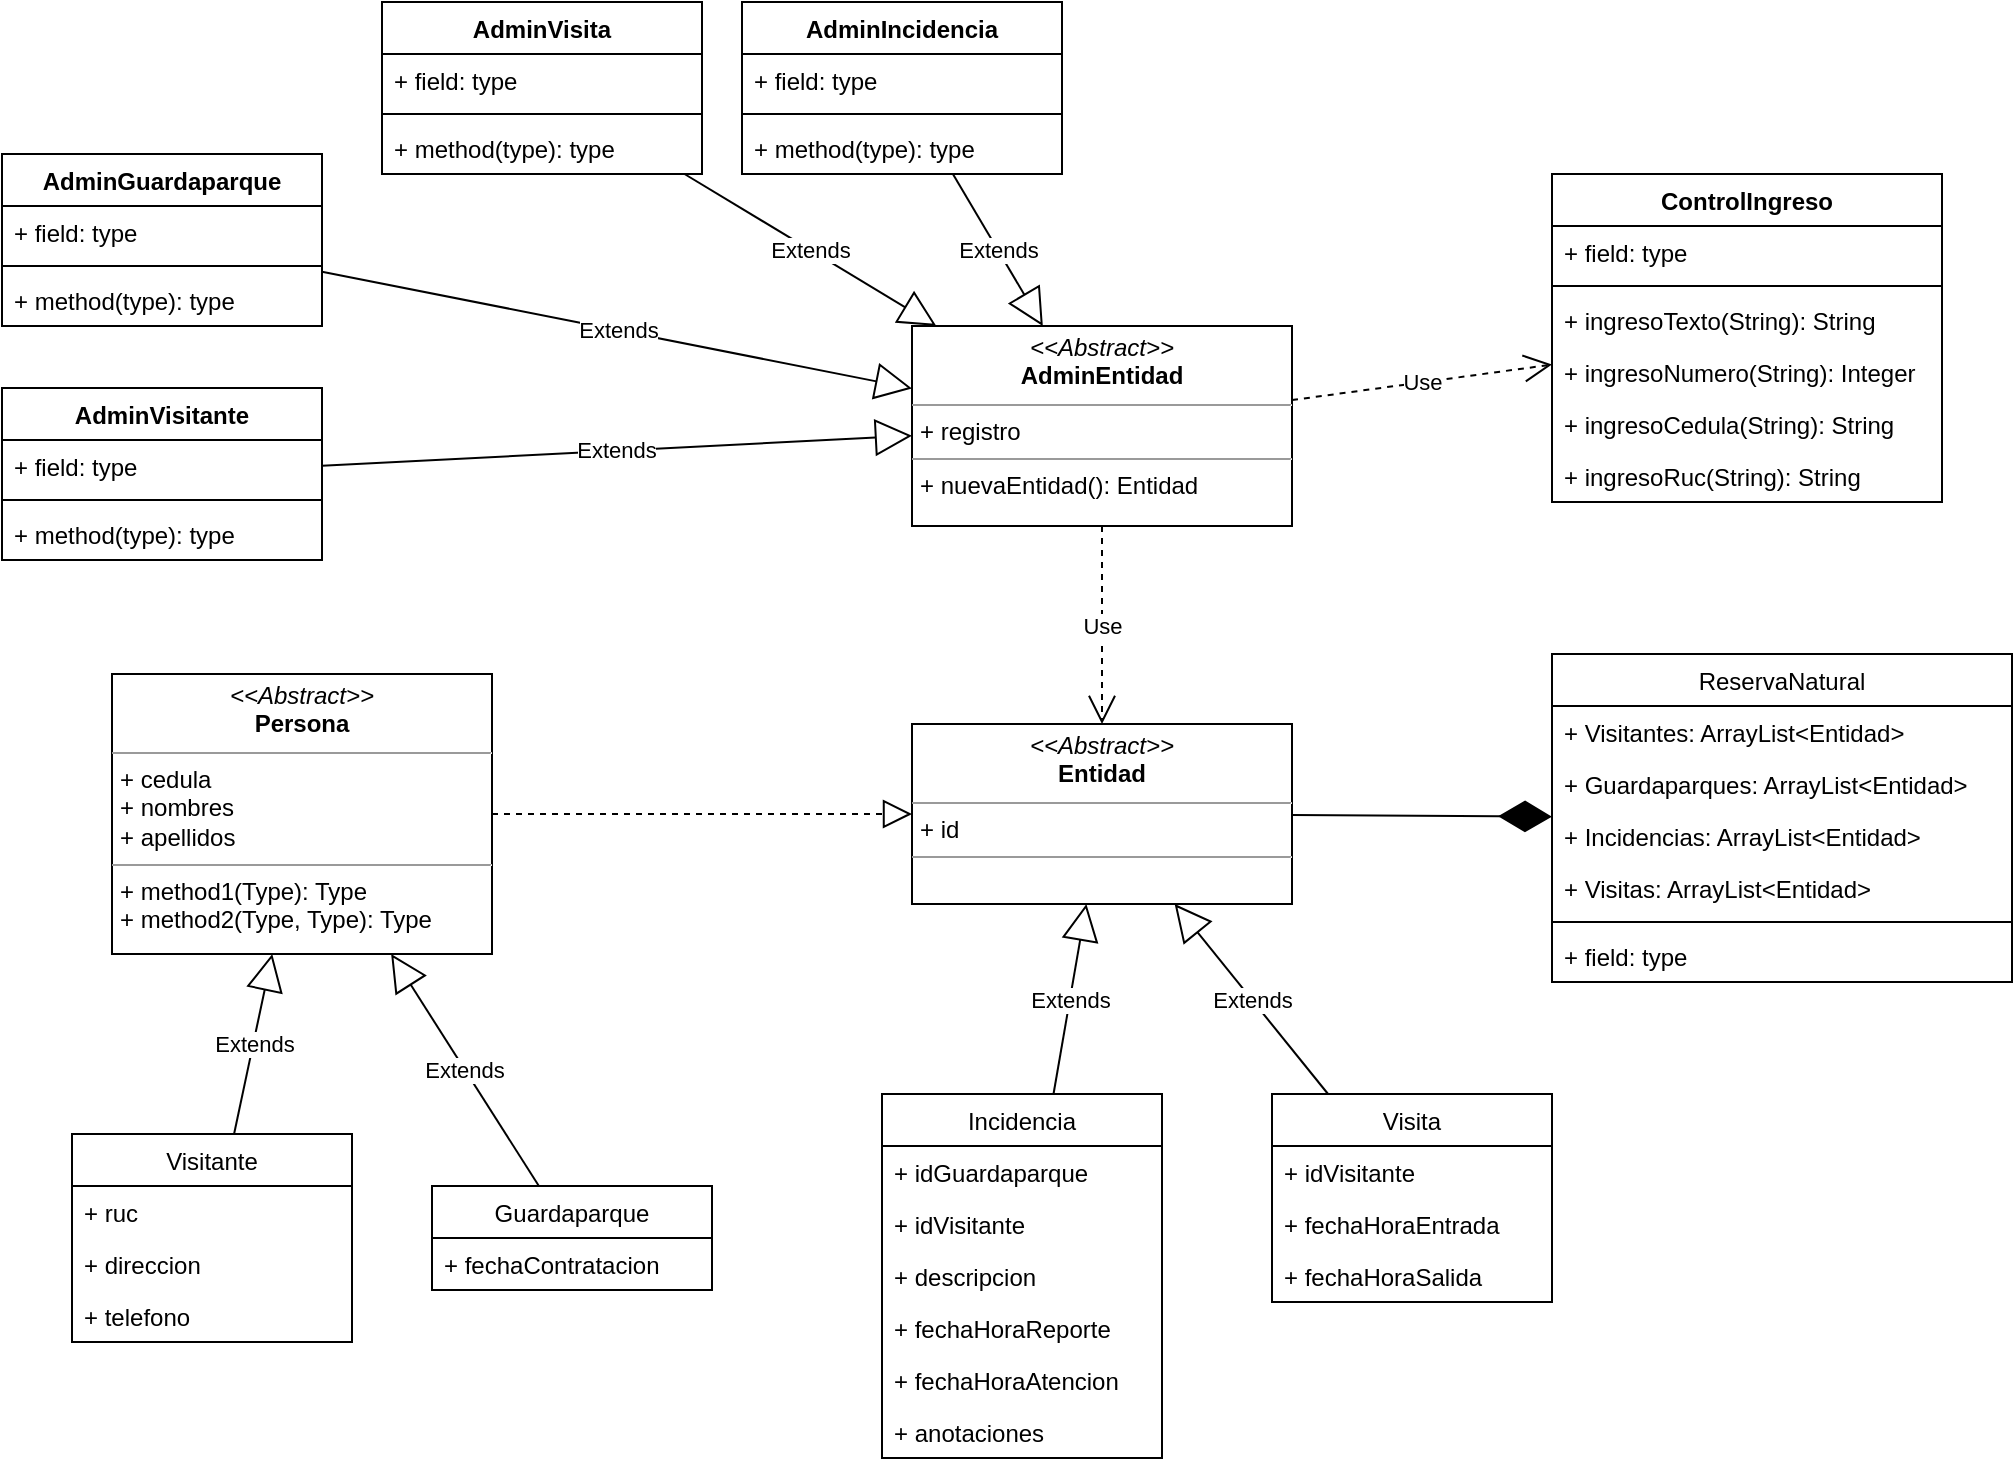 <mxfile>
    <diagram id="lRA1gcWTT__LE-F7pUiR" name="Page-1">
        <mxGraphModel dx="972" dy="1780" grid="1" gridSize="10" guides="1" tooltips="1" connect="1" arrows="1" fold="1" page="0" pageScale="1" pageWidth="850" pageHeight="1100" math="0" shadow="0">
            <root>
                <mxCell id="0"/>
                <mxCell id="1" parent="0"/>
                <mxCell id="33" value="&lt;p style=&quot;margin:0px;margin-top:4px;text-align:center;&quot;&gt;&lt;i&gt;&amp;lt;&amp;lt;Abstract&amp;gt;&amp;gt;&lt;/i&gt;&lt;br&gt;&lt;b&gt;Persona&lt;/b&gt;&lt;/p&gt;&lt;hr size=&quot;1&quot;&gt;&lt;p style=&quot;margin:0px;margin-left:4px;&quot;&gt;+ cedula&lt;br&gt;+ nombres&lt;/p&gt;&lt;p style=&quot;margin:0px;margin-left:4px;&quot;&gt;+ apellidos&lt;/p&gt;&lt;hr size=&quot;1&quot;&gt;&lt;p style=&quot;margin:0px;margin-left:4px;&quot;&gt;+ method1(Type): Type&lt;br&gt;+ method2(Type, Type): Type&lt;/p&gt;" style="verticalAlign=top;align=left;overflow=fill;fontSize=12;fontFamily=Helvetica;html=1;" parent="1" vertex="1">
                    <mxGeometry x="75" y="-700" width="190" height="140" as="geometry"/>
                </mxCell>
                <mxCell id="34" value="&lt;p style=&quot;margin:0px;margin-top:4px;text-align:center;&quot;&gt;&lt;i&gt;&amp;lt;&amp;lt;Abstract&amp;gt;&amp;gt;&lt;/i&gt;&lt;br&gt;&lt;b&gt;Entidad&lt;/b&gt;&lt;/p&gt;&lt;hr size=&quot;1&quot;&gt;&lt;p style=&quot;margin:0px;margin-left:4px;&quot;&gt;+ id&lt;br&gt;&lt;/p&gt;&lt;hr size=&quot;1&quot;&gt;&lt;p style=&quot;margin:0px;margin-left:4px;&quot;&gt;&lt;br&gt;&lt;/p&gt;" style="verticalAlign=top;align=left;overflow=fill;fontSize=12;fontFamily=Helvetica;html=1;" parent="1" vertex="1">
                    <mxGeometry x="475" y="-675" width="190" height="90" as="geometry"/>
                </mxCell>
                <mxCell id="35" value="" style="endArrow=block;dashed=1;endFill=0;endSize=12;html=1;" parent="1" source="33" target="34" edge="1">
                    <mxGeometry width="160" relative="1" as="geometry">
                        <mxPoint x="465" y="-620" as="sourcePoint"/>
                        <mxPoint x="625" y="-620" as="targetPoint"/>
                    </mxGeometry>
                </mxCell>
                <mxCell id="Povrl1VOIDEfXmrCIFWq-40" value="Visitante" style="swimlane;fontStyle=0;childLayout=stackLayout;horizontal=1;startSize=26;fillColor=none;horizontalStack=0;resizeParent=1;resizeParentMax=0;resizeLast=0;collapsible=1;marginBottom=0;" parent="1" vertex="1">
                    <mxGeometry x="55" y="-470" width="140" height="104" as="geometry"/>
                </mxCell>
                <mxCell id="Povrl1VOIDEfXmrCIFWq-41" value="+ ruc" style="text;strokeColor=none;fillColor=none;align=left;verticalAlign=top;spacingLeft=4;spacingRight=4;overflow=hidden;rotatable=0;points=[[0,0.5],[1,0.5]];portConstraint=eastwest;" parent="Povrl1VOIDEfXmrCIFWq-40" vertex="1">
                    <mxGeometry y="26" width="140" height="26" as="geometry"/>
                </mxCell>
                <mxCell id="RxLgAjnVKPIXVCtDAOwj-35" value="+ direccion" style="text;strokeColor=none;fillColor=none;align=left;verticalAlign=top;spacingLeft=4;spacingRight=4;overflow=hidden;rotatable=0;points=[[0,0.5],[1,0.5]];portConstraint=eastwest;" parent="Povrl1VOIDEfXmrCIFWq-40" vertex="1">
                    <mxGeometry y="52" width="140" height="26" as="geometry"/>
                </mxCell>
                <mxCell id="26j72xU3BXbrUzpNe2Fz-35" value="+ telefono" style="text;strokeColor=none;fillColor=none;align=left;verticalAlign=top;spacingLeft=4;spacingRight=4;overflow=hidden;rotatable=0;points=[[0,0.5],[1,0.5]];portConstraint=eastwest;" parent="Povrl1VOIDEfXmrCIFWq-40" vertex="1">
                    <mxGeometry y="78" width="140" height="26" as="geometry"/>
                </mxCell>
                <mxCell id="26j72xU3BXbrUzpNe2Fz-37" value="Guardaparque" style="swimlane;fontStyle=0;childLayout=stackLayout;horizontal=1;startSize=26;fillColor=none;horizontalStack=0;resizeParent=1;resizeParentMax=0;resizeLast=0;collapsible=1;marginBottom=0;" parent="1" vertex="1">
                    <mxGeometry x="235" y="-444" width="140" height="52" as="geometry"/>
                </mxCell>
                <mxCell id="26j72xU3BXbrUzpNe2Fz-38" value="+ fechaContratacion" style="text;strokeColor=none;fillColor=none;align=left;verticalAlign=top;spacingLeft=4;spacingRight=4;overflow=hidden;rotatable=0;points=[[0,0.5],[1,0.5]];portConstraint=eastwest;" parent="26j72xU3BXbrUzpNe2Fz-37" vertex="1">
                    <mxGeometry y="26" width="140" height="26" as="geometry"/>
                </mxCell>
                <mxCell id="2LhJdCEBW5aLeMf46JRY-35" value="Incidencia" style="swimlane;fontStyle=0;childLayout=stackLayout;horizontal=1;startSize=26;fillColor=none;horizontalStack=0;resizeParent=1;resizeParentMax=0;resizeLast=0;collapsible=1;marginBottom=0;" parent="1" vertex="1">
                    <mxGeometry x="460" y="-490" width="140" height="182" as="geometry"/>
                </mxCell>
                <mxCell id="oYH54JXKvXkEZiiGntAI-36" value="+ idGuardaparque" style="text;strokeColor=none;fillColor=none;align=left;verticalAlign=top;spacingLeft=4;spacingRight=4;overflow=hidden;rotatable=0;points=[[0,0.5],[1,0.5]];portConstraint=eastwest;" parent="2LhJdCEBW5aLeMf46JRY-35" vertex="1">
                    <mxGeometry y="26" width="140" height="26" as="geometry"/>
                </mxCell>
                <mxCell id="oi-td4W7wu72D2HClM3l-35" value="+ idVisitante" style="text;strokeColor=none;fillColor=none;align=left;verticalAlign=top;spacingLeft=4;spacingRight=4;overflow=hidden;rotatable=0;points=[[0,0.5],[1,0.5]];portConstraint=eastwest;" parent="2LhJdCEBW5aLeMf46JRY-35" vertex="1">
                    <mxGeometry y="52" width="140" height="26" as="geometry"/>
                </mxCell>
                <mxCell id="2LhJdCEBW5aLeMf46JRY-36" value="+ descripcion" style="text;strokeColor=none;fillColor=none;align=left;verticalAlign=top;spacingLeft=4;spacingRight=4;overflow=hidden;rotatable=0;points=[[0,0.5],[1,0.5]];portConstraint=eastwest;" parent="2LhJdCEBW5aLeMf46JRY-35" vertex="1">
                    <mxGeometry y="78" width="140" height="26" as="geometry"/>
                </mxCell>
                <mxCell id="Y6X1JcKi8LP8Zi8y7QUm-35" value="+ fechaHoraReporte" style="text;strokeColor=none;fillColor=none;align=left;verticalAlign=top;spacingLeft=4;spacingRight=4;overflow=hidden;rotatable=0;points=[[0,0.5],[1,0.5]];portConstraint=eastwest;" parent="2LhJdCEBW5aLeMf46JRY-35" vertex="1">
                    <mxGeometry y="104" width="140" height="26" as="geometry"/>
                </mxCell>
                <mxCell id="EiQZSmJP1eZlXehoOIDf-35" value="+ fechaHoraAtencion" style="text;strokeColor=none;fillColor=none;align=left;verticalAlign=top;spacingLeft=4;spacingRight=4;overflow=hidden;rotatable=0;points=[[0,0.5],[1,0.5]];portConstraint=eastwest;" parent="2LhJdCEBW5aLeMf46JRY-35" vertex="1">
                    <mxGeometry y="130" width="140" height="26" as="geometry"/>
                </mxCell>
                <mxCell id="GUBdD1y6pxX1Trmy2AWB-35" value="+ anotaciones" style="text;strokeColor=none;fillColor=none;align=left;verticalAlign=top;spacingLeft=4;spacingRight=4;overflow=hidden;rotatable=0;points=[[0,0.5],[1,0.5]];portConstraint=eastwest;" parent="2LhJdCEBW5aLeMf46JRY-35" vertex="1">
                    <mxGeometry y="156" width="140" height="26" as="geometry"/>
                </mxCell>
                <mxCell id="_TrwimFhd4Q5VsOvTJkP-35" value="Visita" style="swimlane;fontStyle=0;childLayout=stackLayout;horizontal=1;startSize=26;fillColor=none;horizontalStack=0;resizeParent=1;resizeParentMax=0;resizeLast=0;collapsible=1;marginBottom=0;" parent="1" vertex="1">
                    <mxGeometry x="655" y="-490" width="140" height="104" as="geometry"/>
                </mxCell>
                <mxCell id="_TrwimFhd4Q5VsOvTJkP-37" value="+ idVisitante" style="text;strokeColor=none;fillColor=none;align=left;verticalAlign=top;spacingLeft=4;spacingRight=4;overflow=hidden;rotatable=0;points=[[0,0.5],[1,0.5]];portConstraint=eastwest;" parent="_TrwimFhd4Q5VsOvTJkP-35" vertex="1">
                    <mxGeometry y="26" width="140" height="26" as="geometry"/>
                </mxCell>
                <mxCell id="_TrwimFhd4Q5VsOvTJkP-39" value="+ fechaHoraEntrada" style="text;strokeColor=none;fillColor=none;align=left;verticalAlign=top;spacingLeft=4;spacingRight=4;overflow=hidden;rotatable=0;points=[[0,0.5],[1,0.5]];portConstraint=eastwest;" parent="_TrwimFhd4Q5VsOvTJkP-35" vertex="1">
                    <mxGeometry y="52" width="140" height="26" as="geometry"/>
                </mxCell>
                <mxCell id="_TrwimFhd4Q5VsOvTJkP-40" value="+ fechaHoraSalida" style="text;strokeColor=none;fillColor=none;align=left;verticalAlign=top;spacingLeft=4;spacingRight=4;overflow=hidden;rotatable=0;points=[[0,0.5],[1,0.5]];portConstraint=eastwest;" parent="_TrwimFhd4Q5VsOvTJkP-35" vertex="1">
                    <mxGeometry y="78" width="140" height="26" as="geometry"/>
                </mxCell>
                <mxCell id="sOYT11Yd_xvjoecd3zvC-36" value="Extends" style="endArrow=block;endSize=16;endFill=0;html=1;" parent="1" source="Povrl1VOIDEfXmrCIFWq-40" target="33" edge="1">
                    <mxGeometry width="160" relative="1" as="geometry">
                        <mxPoint x="115" y="-260" as="sourcePoint"/>
                        <mxPoint x="275" y="-260" as="targetPoint"/>
                    </mxGeometry>
                </mxCell>
                <mxCell id="sOYT11Yd_xvjoecd3zvC-37" value="Extends" style="endArrow=block;endSize=16;endFill=0;html=1;" parent="1" source="26j72xU3BXbrUzpNe2Fz-37" target="33" edge="1">
                    <mxGeometry width="160" relative="1" as="geometry">
                        <mxPoint x="145" y="-260" as="sourcePoint"/>
                        <mxPoint x="305" y="-260" as="targetPoint"/>
                    </mxGeometry>
                </mxCell>
                <mxCell id="sOYT11Yd_xvjoecd3zvC-38" value="Extends" style="endArrow=block;endSize=16;endFill=0;html=1;" parent="1" source="2LhJdCEBW5aLeMf46JRY-35" target="34" edge="1">
                    <mxGeometry width="160" relative="1" as="geometry">
                        <mxPoint x="645" y="-280" as="sourcePoint"/>
                        <mxPoint x="805" y="-280" as="targetPoint"/>
                    </mxGeometry>
                </mxCell>
                <mxCell id="sOYT11Yd_xvjoecd3zvC-39" value="Extends" style="endArrow=block;endSize=16;endFill=0;html=1;" parent="1" source="_TrwimFhd4Q5VsOvTJkP-35" target="34" edge="1">
                    <mxGeometry width="160" relative="1" as="geometry">
                        <mxPoint x="645" y="-330" as="sourcePoint"/>
                        <mxPoint x="805" y="-330" as="targetPoint"/>
                    </mxGeometry>
                </mxCell>
                <mxCell id="b1UPJ1fo1gcrGZbRFHAi-35" value="Use" style="endArrow=open;endSize=12;dashed=1;html=1;" parent="1" source="oFBUYDP54RALNk9ASA9E-35" target="34" edge="1">
                    <mxGeometry width="160" relative="1" as="geometry">
                        <mxPoint x="428.408" y="-744.0" as="sourcePoint"/>
                        <mxPoint x="705" y="-800" as="targetPoint"/>
                    </mxGeometry>
                </mxCell>
                <mxCell id="b1UPJ1fo1gcrGZbRFHAi-40" value="" style="endArrow=diamondThin;endFill=1;endSize=24;html=1;" parent="1" source="34" target="b1UPJ1fo1gcrGZbRFHAi-41" edge="1">
                    <mxGeometry width="160" relative="1" as="geometry">
                        <mxPoint x="685" y="-690" as="sourcePoint"/>
                        <mxPoint x="845" y="-690" as="targetPoint"/>
                    </mxGeometry>
                </mxCell>
                <mxCell id="b1UPJ1fo1gcrGZbRFHAi-41" value="ReservaNatural" style="swimlane;fontStyle=0;childLayout=stackLayout;horizontal=1;startSize=26;fillColor=none;horizontalStack=0;resizeParent=1;resizeParentMax=0;resizeLast=0;collapsible=1;marginBottom=0;" parent="1" vertex="1">
                    <mxGeometry x="795" y="-710" width="230" height="164" as="geometry"/>
                </mxCell>
                <mxCell id="b1UPJ1fo1gcrGZbRFHAi-42" value="+ Visitantes: ArrayList&lt;Entidad&gt;" style="text;strokeColor=none;fillColor=none;align=left;verticalAlign=top;spacingLeft=4;spacingRight=4;overflow=hidden;rotatable=0;points=[[0,0.5],[1,0.5]];portConstraint=eastwest;" parent="b1UPJ1fo1gcrGZbRFHAi-41" vertex="1">
                    <mxGeometry y="26" width="230" height="26" as="geometry"/>
                </mxCell>
                <mxCell id="b1UPJ1fo1gcrGZbRFHAi-43" value="+ Guardaparques: ArrayList&lt;Entidad&gt;" style="text;strokeColor=none;fillColor=none;align=left;verticalAlign=top;spacingLeft=4;spacingRight=4;overflow=hidden;rotatable=0;points=[[0,0.5],[1,0.5]];portConstraint=eastwest;" parent="b1UPJ1fo1gcrGZbRFHAi-41" vertex="1">
                    <mxGeometry y="52" width="230" height="26" as="geometry"/>
                </mxCell>
                <mxCell id="b1UPJ1fo1gcrGZbRFHAi-55" value="+ Incidencias: ArrayList&lt;Entidad&gt;" style="text;strokeColor=none;fillColor=none;align=left;verticalAlign=top;spacingLeft=4;spacingRight=4;overflow=hidden;rotatable=0;points=[[0,0.5],[1,0.5]];portConstraint=eastwest;" parent="b1UPJ1fo1gcrGZbRFHAi-41" vertex="1">
                    <mxGeometry y="78" width="230" height="26" as="geometry"/>
                </mxCell>
                <mxCell id="b1UPJ1fo1gcrGZbRFHAi-56" value="+ Visitas: ArrayList&lt;Entidad&gt;" style="text;strokeColor=none;fillColor=none;align=left;verticalAlign=top;spacingLeft=4;spacingRight=4;overflow=hidden;rotatable=0;points=[[0,0.5],[1,0.5]];portConstraint=eastwest;" parent="b1UPJ1fo1gcrGZbRFHAi-41" vertex="1">
                    <mxGeometry y="104" width="230" height="26" as="geometry"/>
                </mxCell>
                <mxCell id="b1UPJ1fo1gcrGZbRFHAi-53" value="" style="line;strokeWidth=1;fillColor=none;align=left;verticalAlign=middle;spacingTop=-1;spacingLeft=3;spacingRight=3;rotatable=0;labelPosition=right;points=[];portConstraint=eastwest;strokeColor=inherit;" parent="b1UPJ1fo1gcrGZbRFHAi-41" vertex="1">
                    <mxGeometry y="130" width="230" height="8" as="geometry"/>
                </mxCell>
                <mxCell id="b1UPJ1fo1gcrGZbRFHAi-44" value="+ field: type" style="text;strokeColor=none;fillColor=none;align=left;verticalAlign=top;spacingLeft=4;spacingRight=4;overflow=hidden;rotatable=0;points=[[0,0.5],[1,0.5]];portConstraint=eastwest;" parent="b1UPJ1fo1gcrGZbRFHAi-41" vertex="1">
                    <mxGeometry y="138" width="230" height="26" as="geometry"/>
                </mxCell>
                <mxCell id="oFBUYDP54RALNk9ASA9E-35" value="&lt;p style=&quot;margin:0px;margin-top:4px;text-align:center;&quot;&gt;&lt;i&gt;&amp;lt;&amp;lt;Abstract&amp;gt;&amp;gt;&lt;/i&gt;&lt;br&gt;&lt;b&gt;AdminEntidad&lt;/b&gt;&lt;/p&gt;&lt;hr size=&quot;1&quot;&gt;&lt;p style=&quot;margin:0px;margin-left:4px;&quot;&gt;+ registro&lt;br&gt;&lt;/p&gt;&lt;hr size=&quot;1&quot;&gt;&lt;p style=&quot;margin:0px;margin-left:4px;&quot;&gt;+ nuevaEntidad(): Entidad&lt;/p&gt;" style="verticalAlign=top;align=left;overflow=fill;fontSize=12;fontFamily=Helvetica;html=1;" parent="1" vertex="1">
                    <mxGeometry x="475" y="-874" width="190" height="100" as="geometry"/>
                </mxCell>
                <mxCell id="oFBUYDP54RALNk9ASA9E-45" value="AdminVisitante" style="swimlane;fontStyle=1;align=center;verticalAlign=top;childLayout=stackLayout;horizontal=1;startSize=26;horizontalStack=0;resizeParent=1;resizeParentMax=0;resizeLast=0;collapsible=1;marginBottom=0;" parent="1" vertex="1">
                    <mxGeometry x="20" y="-843" width="160" height="86" as="geometry"/>
                </mxCell>
                <mxCell id="oFBUYDP54RALNk9ASA9E-46" value="+ field: type" style="text;strokeColor=none;fillColor=none;align=left;verticalAlign=top;spacingLeft=4;spacingRight=4;overflow=hidden;rotatable=0;points=[[0,0.5],[1,0.5]];portConstraint=eastwest;" parent="oFBUYDP54RALNk9ASA9E-45" vertex="1">
                    <mxGeometry y="26" width="160" height="26" as="geometry"/>
                </mxCell>
                <mxCell id="oFBUYDP54RALNk9ASA9E-47" value="" style="line;strokeWidth=1;fillColor=none;align=left;verticalAlign=middle;spacingTop=-1;spacingLeft=3;spacingRight=3;rotatable=0;labelPosition=right;points=[];portConstraint=eastwest;strokeColor=inherit;" parent="oFBUYDP54RALNk9ASA9E-45" vertex="1">
                    <mxGeometry y="52" width="160" height="8" as="geometry"/>
                </mxCell>
                <mxCell id="oFBUYDP54RALNk9ASA9E-48" value="+ method(type): type" style="text;strokeColor=none;fillColor=none;align=left;verticalAlign=top;spacingLeft=4;spacingRight=4;overflow=hidden;rotatable=0;points=[[0,0.5],[1,0.5]];portConstraint=eastwest;" parent="oFBUYDP54RALNk9ASA9E-45" vertex="1">
                    <mxGeometry y="60" width="160" height="26" as="geometry"/>
                </mxCell>
                <mxCell id="oFBUYDP54RALNk9ASA9E-49" value="Extends" style="endArrow=block;endSize=16;endFill=0;html=1;" parent="1" source="oFBUYDP54RALNk9ASA9E-45" target="oFBUYDP54RALNk9ASA9E-35" edge="1">
                    <mxGeometry width="160" relative="1" as="geometry">
                        <mxPoint x="60" y="-820" as="sourcePoint"/>
                        <mxPoint x="220" y="-820" as="targetPoint"/>
                    </mxGeometry>
                </mxCell>
                <mxCell id="37" value="AdminGuardaparque" style="swimlane;fontStyle=1;align=center;verticalAlign=top;childLayout=stackLayout;horizontal=1;startSize=26;horizontalStack=0;resizeParent=1;resizeParentMax=0;resizeLast=0;collapsible=1;marginBottom=0;" parent="1" vertex="1">
                    <mxGeometry x="20" y="-960" width="160" height="86" as="geometry"/>
                </mxCell>
                <mxCell id="38" value="+ field: type" style="text;strokeColor=none;fillColor=none;align=left;verticalAlign=top;spacingLeft=4;spacingRight=4;overflow=hidden;rotatable=0;points=[[0,0.5],[1,0.5]];portConstraint=eastwest;" parent="37" vertex="1">
                    <mxGeometry y="26" width="160" height="26" as="geometry"/>
                </mxCell>
                <mxCell id="39" value="" style="line;strokeWidth=1;fillColor=none;align=left;verticalAlign=middle;spacingTop=-1;spacingLeft=3;spacingRight=3;rotatable=0;labelPosition=right;points=[];portConstraint=eastwest;strokeColor=inherit;" parent="37" vertex="1">
                    <mxGeometry y="52" width="160" height="8" as="geometry"/>
                </mxCell>
                <mxCell id="40" value="+ method(type): type" style="text;strokeColor=none;fillColor=none;align=left;verticalAlign=top;spacingLeft=4;spacingRight=4;overflow=hidden;rotatable=0;points=[[0,0.5],[1,0.5]];portConstraint=eastwest;" parent="37" vertex="1">
                    <mxGeometry y="60" width="160" height="26" as="geometry"/>
                </mxCell>
                <mxCell id="41" value="Extends" style="endArrow=block;endSize=16;endFill=0;html=1;" parent="1" source="37" target="oFBUYDP54RALNk9ASA9E-35" edge="1">
                    <mxGeometry width="160" relative="1" as="geometry">
                        <mxPoint x="190" y="-790" as="sourcePoint"/>
                        <mxPoint x="290" y="-790" as="targetPoint"/>
                    </mxGeometry>
                </mxCell>
                <mxCell id="42" value="AdminVisita" style="swimlane;fontStyle=1;align=center;verticalAlign=top;childLayout=stackLayout;horizontal=1;startSize=26;horizontalStack=0;resizeParent=1;resizeParentMax=0;resizeLast=0;collapsible=1;marginBottom=0;" parent="1" vertex="1">
                    <mxGeometry x="210" y="-1036" width="160" height="86" as="geometry"/>
                </mxCell>
                <mxCell id="43" value="+ field: type" style="text;strokeColor=none;fillColor=none;align=left;verticalAlign=top;spacingLeft=4;spacingRight=4;overflow=hidden;rotatable=0;points=[[0,0.5],[1,0.5]];portConstraint=eastwest;" parent="42" vertex="1">
                    <mxGeometry y="26" width="160" height="26" as="geometry"/>
                </mxCell>
                <mxCell id="44" value="" style="line;strokeWidth=1;fillColor=none;align=left;verticalAlign=middle;spacingTop=-1;spacingLeft=3;spacingRight=3;rotatable=0;labelPosition=right;points=[];portConstraint=eastwest;strokeColor=inherit;" parent="42" vertex="1">
                    <mxGeometry y="52" width="160" height="8" as="geometry"/>
                </mxCell>
                <mxCell id="45" value="+ method(type): type" style="text;strokeColor=none;fillColor=none;align=left;verticalAlign=top;spacingLeft=4;spacingRight=4;overflow=hidden;rotatable=0;points=[[0,0.5],[1,0.5]];portConstraint=eastwest;" parent="42" vertex="1">
                    <mxGeometry y="60" width="160" height="26" as="geometry"/>
                </mxCell>
                <mxCell id="46" value="AdminIncidencia" style="swimlane;fontStyle=1;align=center;verticalAlign=top;childLayout=stackLayout;horizontal=1;startSize=26;horizontalStack=0;resizeParent=1;resizeParentMax=0;resizeLast=0;collapsible=1;marginBottom=0;" parent="1" vertex="1">
                    <mxGeometry x="390" y="-1036" width="160" height="86" as="geometry"/>
                </mxCell>
                <mxCell id="47" value="+ field: type" style="text;strokeColor=none;fillColor=none;align=left;verticalAlign=top;spacingLeft=4;spacingRight=4;overflow=hidden;rotatable=0;points=[[0,0.5],[1,0.5]];portConstraint=eastwest;" parent="46" vertex="1">
                    <mxGeometry y="26" width="160" height="26" as="geometry"/>
                </mxCell>
                <mxCell id="48" value="" style="line;strokeWidth=1;fillColor=none;align=left;verticalAlign=middle;spacingTop=-1;spacingLeft=3;spacingRight=3;rotatable=0;labelPosition=right;points=[];portConstraint=eastwest;strokeColor=inherit;" parent="46" vertex="1">
                    <mxGeometry y="52" width="160" height="8" as="geometry"/>
                </mxCell>
                <mxCell id="49" value="+ method(type): type" style="text;strokeColor=none;fillColor=none;align=left;verticalAlign=top;spacingLeft=4;spacingRight=4;overflow=hidden;rotatable=0;points=[[0,0.5],[1,0.5]];portConstraint=eastwest;" parent="46" vertex="1">
                    <mxGeometry y="60" width="160" height="26" as="geometry"/>
                </mxCell>
                <mxCell id="50" value="Extends" style="endArrow=block;endSize=16;endFill=0;html=1;" parent="1" source="42" target="oFBUYDP54RALNk9ASA9E-35" edge="1">
                    <mxGeometry width="160" relative="1" as="geometry">
                        <mxPoint x="190" y="-872.964" as="sourcePoint"/>
                        <mxPoint x="290" y="-830.418" as="targetPoint"/>
                    </mxGeometry>
                </mxCell>
                <mxCell id="51" value="Extends" style="endArrow=block;endSize=16;endFill=0;html=1;" parent="1" source="46" target="oFBUYDP54RALNk9ASA9E-35" edge="1">
                    <mxGeometry width="160" relative="1" as="geometry">
                        <mxPoint x="323.396" y="-934" as="sourcePoint"/>
                        <mxPoint x="363.61" y="-840" as="targetPoint"/>
                    </mxGeometry>
                </mxCell>
                <mxCell id="BU__Hn1Moichxywe7Tv1-51" value="ControlIngreso" style="swimlane;fontStyle=1;align=center;verticalAlign=top;childLayout=stackLayout;horizontal=1;startSize=26;horizontalStack=0;resizeParent=1;resizeParentMax=0;resizeLast=0;collapsible=1;marginBottom=0;" parent="1" vertex="1">
                    <mxGeometry x="795" y="-950" width="195" height="164" as="geometry"/>
                </mxCell>
                <mxCell id="BU__Hn1Moichxywe7Tv1-52" value="+ field: type" style="text;strokeColor=none;fillColor=none;align=left;verticalAlign=top;spacingLeft=4;spacingRight=4;overflow=hidden;rotatable=0;points=[[0,0.5],[1,0.5]];portConstraint=eastwest;" parent="BU__Hn1Moichxywe7Tv1-51" vertex="1">
                    <mxGeometry y="26" width="195" height="26" as="geometry"/>
                </mxCell>
                <mxCell id="BU__Hn1Moichxywe7Tv1-53" value="" style="line;strokeWidth=1;fillColor=none;align=left;verticalAlign=middle;spacingTop=-1;spacingLeft=3;spacingRight=3;rotatable=0;labelPosition=right;points=[];portConstraint=eastwest;strokeColor=inherit;" parent="BU__Hn1Moichxywe7Tv1-51" vertex="1">
                    <mxGeometry y="52" width="195" height="8" as="geometry"/>
                </mxCell>
                <mxCell id="BU__Hn1Moichxywe7Tv1-54" value="+ ingresoTexto(String): String" style="text;strokeColor=none;fillColor=none;align=left;verticalAlign=top;spacingLeft=4;spacingRight=4;overflow=hidden;rotatable=0;points=[[0,0.5],[1,0.5]];portConstraint=eastwest;" parent="BU__Hn1Moichxywe7Tv1-51" vertex="1">
                    <mxGeometry y="60" width="195" height="26" as="geometry"/>
                </mxCell>
                <mxCell id="yxMFR6cYG7nTXK2PF0Td-51" value="+ ingresoNumero(String): Integer" style="text;strokeColor=none;fillColor=none;align=left;verticalAlign=top;spacingLeft=4;spacingRight=4;overflow=hidden;rotatable=0;points=[[0,0.5],[1,0.5]];portConstraint=eastwest;" vertex="1" parent="BU__Hn1Moichxywe7Tv1-51">
                    <mxGeometry y="86" width="195" height="26" as="geometry"/>
                </mxCell>
                <mxCell id="yxMFR6cYG7nTXK2PF0Td-52" value="+ ingresoCedula(String): String" style="text;strokeColor=none;fillColor=none;align=left;verticalAlign=top;spacingLeft=4;spacingRight=4;overflow=hidden;rotatable=0;points=[[0,0.5],[1,0.5]];portConstraint=eastwest;" vertex="1" parent="BU__Hn1Moichxywe7Tv1-51">
                    <mxGeometry y="112" width="195" height="26" as="geometry"/>
                </mxCell>
                <mxCell id="yxMFR6cYG7nTXK2PF0Td-53" value="+ ingresoRuc(String): String" style="text;strokeColor=none;fillColor=none;align=left;verticalAlign=top;spacingLeft=4;spacingRight=4;overflow=hidden;rotatable=0;points=[[0,0.5],[1,0.5]];portConstraint=eastwest;" vertex="1" parent="BU__Hn1Moichxywe7Tv1-51">
                    <mxGeometry y="138" width="195" height="26" as="geometry"/>
                </mxCell>
                <mxCell id="BU__Hn1Moichxywe7Tv1-55" value="Use" style="endArrow=open;endSize=12;dashed=1;html=1;" parent="1" source="oFBUYDP54RALNk9ASA9E-35" target="BU__Hn1Moichxywe7Tv1-51" edge="1">
                    <mxGeometry width="160" relative="1" as="geometry">
                        <mxPoint x="580" y="-764" as="sourcePoint"/>
                        <mxPoint x="580" y="-665" as="targetPoint"/>
                    </mxGeometry>
                </mxCell>
            </root>
        </mxGraphModel>
    </diagram>
    <diagram id="-UL5XahtyRhBnZpd1REN" name="Page-2">
        <mxGraphModel dx="972" dy="580" grid="1" gridSize="10" guides="1" tooltips="1" connect="1" arrows="1" fold="1" page="1" pageScale="1" pageWidth="850" pageHeight="1100" math="0" shadow="0">
            <root>
                <mxCell id="0"/>
                <mxCell id="1" parent="0"/>
                <mxCell id="qrVz8QNK6TTN8lYILJcG-39" value="Visitante" style="shape=table;startSize=30;container=1;collapsible=1;childLayout=tableLayout;fixedRows=1;rowLines=0;fontStyle=1;align=center;resizeLast=1;" parent="1" vertex="1">
                    <mxGeometry x="70" y="320" width="180" height="240" as="geometry"/>
                </mxCell>
                <mxCell id="qrVz8QNK6TTN8lYILJcG-40" value="" style="shape=tableRow;horizontal=0;startSize=0;swimlaneHead=0;swimlaneBody=0;fillColor=none;collapsible=0;dropTarget=0;points=[[0,0.5],[1,0.5]];portConstraint=eastwest;top=0;left=0;right=0;bottom=1;" parent="qrVz8QNK6TTN8lYILJcG-39" vertex="1">
                    <mxGeometry y="30" width="180" height="30" as="geometry"/>
                </mxCell>
                <mxCell id="qrVz8QNK6TTN8lYILJcG-41" value="PK" style="shape=partialRectangle;connectable=0;fillColor=none;top=0;left=0;bottom=0;right=0;fontStyle=1;overflow=hidden;" parent="qrVz8QNK6TTN8lYILJcG-40" vertex="1">
                    <mxGeometry width="30" height="30" as="geometry">
                        <mxRectangle width="30" height="30" as="alternateBounds"/>
                    </mxGeometry>
                </mxCell>
                <mxCell id="qrVz8QNK6TTN8lYILJcG-42" value="id" style="shape=partialRectangle;connectable=0;fillColor=none;top=0;left=0;bottom=0;right=0;align=left;spacingLeft=6;fontStyle=5;overflow=hidden;" parent="qrVz8QNK6TTN8lYILJcG-40" vertex="1">
                    <mxGeometry x="30" width="150" height="30" as="geometry">
                        <mxRectangle width="150" height="30" as="alternateBounds"/>
                    </mxGeometry>
                </mxCell>
                <mxCell id="qrVz8QNK6TTN8lYILJcG-43" value="" style="shape=tableRow;horizontal=0;startSize=0;swimlaneHead=0;swimlaneBody=0;fillColor=none;collapsible=0;dropTarget=0;points=[[0,0.5],[1,0.5]];portConstraint=eastwest;top=0;left=0;right=0;bottom=0;" parent="qrVz8QNK6TTN8lYILJcG-39" vertex="1">
                    <mxGeometry y="60" width="180" height="30" as="geometry"/>
                </mxCell>
                <mxCell id="qrVz8QNK6TTN8lYILJcG-44" value="" style="shape=partialRectangle;connectable=0;fillColor=none;top=0;left=0;bottom=0;right=0;editable=1;overflow=hidden;" parent="qrVz8QNK6TTN8lYILJcG-43" vertex="1">
                    <mxGeometry width="30" height="30" as="geometry">
                        <mxRectangle width="30" height="30" as="alternateBounds"/>
                    </mxGeometry>
                </mxCell>
                <mxCell id="qrVz8QNK6TTN8lYILJcG-45" value="cedula" style="shape=partialRectangle;connectable=0;fillColor=none;top=0;left=0;bottom=0;right=0;align=left;spacingLeft=6;overflow=hidden;" parent="qrVz8QNK6TTN8lYILJcG-43" vertex="1">
                    <mxGeometry x="30" width="150" height="30" as="geometry">
                        <mxRectangle width="150" height="30" as="alternateBounds"/>
                    </mxGeometry>
                </mxCell>
                <mxCell id="qrVz8QNK6TTN8lYILJcG-46" value="" style="shape=tableRow;horizontal=0;startSize=0;swimlaneHead=0;swimlaneBody=0;fillColor=none;collapsible=0;dropTarget=0;points=[[0,0.5],[1,0.5]];portConstraint=eastwest;top=0;left=0;right=0;bottom=0;" parent="qrVz8QNK6TTN8lYILJcG-39" vertex="1">
                    <mxGeometry y="90" width="180" height="30" as="geometry"/>
                </mxCell>
                <mxCell id="qrVz8QNK6TTN8lYILJcG-47" value="" style="shape=partialRectangle;connectable=0;fillColor=none;top=0;left=0;bottom=0;right=0;editable=1;overflow=hidden;" parent="qrVz8QNK6TTN8lYILJcG-46" vertex="1">
                    <mxGeometry width="30" height="30" as="geometry">
                        <mxRectangle width="30" height="30" as="alternateBounds"/>
                    </mxGeometry>
                </mxCell>
                <mxCell id="qrVz8QNK6TTN8lYILJcG-48" value="nombres" style="shape=partialRectangle;connectable=0;fillColor=none;top=0;left=0;bottom=0;right=0;align=left;spacingLeft=6;overflow=hidden;" parent="qrVz8QNK6TTN8lYILJcG-46" vertex="1">
                    <mxGeometry x="30" width="150" height="30" as="geometry">
                        <mxRectangle width="150" height="30" as="alternateBounds"/>
                    </mxGeometry>
                </mxCell>
                <mxCell id="qrVz8QNK6TTN8lYILJcG-49" value="" style="shape=tableRow;horizontal=0;startSize=0;swimlaneHead=0;swimlaneBody=0;fillColor=none;collapsible=0;dropTarget=0;points=[[0,0.5],[1,0.5]];portConstraint=eastwest;top=0;left=0;right=0;bottom=0;" parent="qrVz8QNK6TTN8lYILJcG-39" vertex="1">
                    <mxGeometry y="120" width="180" height="30" as="geometry"/>
                </mxCell>
                <mxCell id="qrVz8QNK6TTN8lYILJcG-50" value="" style="shape=partialRectangle;connectable=0;fillColor=none;top=0;left=0;bottom=0;right=0;editable=1;overflow=hidden;" parent="qrVz8QNK6TTN8lYILJcG-49" vertex="1">
                    <mxGeometry width="30" height="30" as="geometry">
                        <mxRectangle width="30" height="30" as="alternateBounds"/>
                    </mxGeometry>
                </mxCell>
                <mxCell id="qrVz8QNK6TTN8lYILJcG-51" value="apellidos" style="shape=partialRectangle;connectable=0;fillColor=none;top=0;left=0;bottom=0;right=0;align=left;spacingLeft=6;overflow=hidden;" parent="qrVz8QNK6TTN8lYILJcG-49" vertex="1">
                    <mxGeometry x="30" width="150" height="30" as="geometry">
                        <mxRectangle width="150" height="30" as="alternateBounds"/>
                    </mxGeometry>
                </mxCell>
                <mxCell id="qrVz8QNK6TTN8lYILJcG-52" value="" style="shape=tableRow;horizontal=0;startSize=0;swimlaneHead=0;swimlaneBody=0;fillColor=none;collapsible=0;dropTarget=0;points=[[0,0.5],[1,0.5]];portConstraint=eastwest;top=0;left=0;right=0;bottom=0;" parent="qrVz8QNK6TTN8lYILJcG-39" vertex="1">
                    <mxGeometry y="150" width="180" height="30" as="geometry"/>
                </mxCell>
                <mxCell id="qrVz8QNK6TTN8lYILJcG-53" value="" style="shape=partialRectangle;connectable=0;fillColor=none;top=0;left=0;bottom=0;right=0;editable=1;overflow=hidden;" parent="qrVz8QNK6TTN8lYILJcG-52" vertex="1">
                    <mxGeometry width="30" height="30" as="geometry">
                        <mxRectangle width="30" height="30" as="alternateBounds"/>
                    </mxGeometry>
                </mxCell>
                <mxCell id="qrVz8QNK6TTN8lYILJcG-54" value="ruc" style="shape=partialRectangle;connectable=0;fillColor=none;top=0;left=0;bottom=0;right=0;align=left;spacingLeft=6;overflow=hidden;" parent="qrVz8QNK6TTN8lYILJcG-52" vertex="1">
                    <mxGeometry x="30" width="150" height="30" as="geometry">
                        <mxRectangle width="150" height="30" as="alternateBounds"/>
                    </mxGeometry>
                </mxCell>
                <mxCell id="qrVz8QNK6TTN8lYILJcG-71" value="" style="shape=tableRow;horizontal=0;startSize=0;swimlaneHead=0;swimlaneBody=0;fillColor=none;collapsible=0;dropTarget=0;points=[[0,0.5],[1,0.5]];portConstraint=eastwest;top=0;left=0;right=0;bottom=0;" parent="qrVz8QNK6TTN8lYILJcG-39" vertex="1">
                    <mxGeometry y="180" width="180" height="30" as="geometry"/>
                </mxCell>
                <mxCell id="qrVz8QNK6TTN8lYILJcG-72" value="" style="shape=partialRectangle;connectable=0;fillColor=none;top=0;left=0;bottom=0;right=0;editable=1;overflow=hidden;" parent="qrVz8QNK6TTN8lYILJcG-71" vertex="1">
                    <mxGeometry width="30" height="30" as="geometry">
                        <mxRectangle width="30" height="30" as="alternateBounds"/>
                    </mxGeometry>
                </mxCell>
                <mxCell id="qrVz8QNK6TTN8lYILJcG-73" value="direccion" style="shape=partialRectangle;connectable=0;fillColor=none;top=0;left=0;bottom=0;right=0;align=left;spacingLeft=6;overflow=hidden;" parent="qrVz8QNK6TTN8lYILJcG-71" vertex="1">
                    <mxGeometry x="30" width="150" height="30" as="geometry">
                        <mxRectangle width="150" height="30" as="alternateBounds"/>
                    </mxGeometry>
                </mxCell>
                <mxCell id="qrVz8QNK6TTN8lYILJcG-74" value="" style="shape=tableRow;horizontal=0;startSize=0;swimlaneHead=0;swimlaneBody=0;fillColor=none;collapsible=0;dropTarget=0;points=[[0,0.5],[1,0.5]];portConstraint=eastwest;top=0;left=0;right=0;bottom=0;" parent="qrVz8QNK6TTN8lYILJcG-39" vertex="1">
                    <mxGeometry y="210" width="180" height="30" as="geometry"/>
                </mxCell>
                <mxCell id="qrVz8QNK6TTN8lYILJcG-75" value="" style="shape=partialRectangle;connectable=0;fillColor=none;top=0;left=0;bottom=0;right=0;editable=1;overflow=hidden;" parent="qrVz8QNK6TTN8lYILJcG-74" vertex="1">
                    <mxGeometry width="30" height="30" as="geometry">
                        <mxRectangle width="30" height="30" as="alternateBounds"/>
                    </mxGeometry>
                </mxCell>
                <mxCell id="qrVz8QNK6TTN8lYILJcG-76" value="telefono" style="shape=partialRectangle;connectable=0;fillColor=none;top=0;left=0;bottom=0;right=0;align=left;spacingLeft=6;overflow=hidden;" parent="qrVz8QNK6TTN8lYILJcG-74" vertex="1">
                    <mxGeometry x="30" width="150" height="30" as="geometry">
                        <mxRectangle width="150" height="30" as="alternateBounds"/>
                    </mxGeometry>
                </mxCell>
                <mxCell id="qrVz8QNK6TTN8lYILJcG-77" value="Guardaparque" style="shape=table;startSize=30;container=1;collapsible=1;childLayout=tableLayout;fixedRows=1;rowLines=0;fontStyle=1;align=center;resizeLast=1;" parent="1" vertex="1">
                    <mxGeometry x="630" y="340" width="180" height="180" as="geometry"/>
                </mxCell>
                <mxCell id="qrVz8QNK6TTN8lYILJcG-78" value="" style="shape=tableRow;horizontal=0;startSize=0;swimlaneHead=0;swimlaneBody=0;fillColor=none;collapsible=0;dropTarget=0;points=[[0,0.5],[1,0.5]];portConstraint=eastwest;top=0;left=0;right=0;bottom=1;" parent="qrVz8QNK6TTN8lYILJcG-77" vertex="1">
                    <mxGeometry y="30" width="180" height="30" as="geometry"/>
                </mxCell>
                <mxCell id="qrVz8QNK6TTN8lYILJcG-79" value="PK" style="shape=partialRectangle;connectable=0;fillColor=none;top=0;left=0;bottom=0;right=0;fontStyle=1;overflow=hidden;" parent="qrVz8QNK6TTN8lYILJcG-78" vertex="1">
                    <mxGeometry width="30" height="30" as="geometry">
                        <mxRectangle width="30" height="30" as="alternateBounds"/>
                    </mxGeometry>
                </mxCell>
                <mxCell id="qrVz8QNK6TTN8lYILJcG-80" value="id" style="shape=partialRectangle;connectable=0;fillColor=none;top=0;left=0;bottom=0;right=0;align=left;spacingLeft=6;fontStyle=5;overflow=hidden;" parent="qrVz8QNK6TTN8lYILJcG-78" vertex="1">
                    <mxGeometry x="30" width="150" height="30" as="geometry">
                        <mxRectangle width="150" height="30" as="alternateBounds"/>
                    </mxGeometry>
                </mxCell>
                <mxCell id="qrVz8QNK6TTN8lYILJcG-81" value="" style="shape=tableRow;horizontal=0;startSize=0;swimlaneHead=0;swimlaneBody=0;fillColor=none;collapsible=0;dropTarget=0;points=[[0,0.5],[1,0.5]];portConstraint=eastwest;top=0;left=0;right=0;bottom=0;" parent="qrVz8QNK6TTN8lYILJcG-77" vertex="1">
                    <mxGeometry y="60" width="180" height="30" as="geometry"/>
                </mxCell>
                <mxCell id="qrVz8QNK6TTN8lYILJcG-82" value="" style="shape=partialRectangle;connectable=0;fillColor=none;top=0;left=0;bottom=0;right=0;editable=1;overflow=hidden;" parent="qrVz8QNK6TTN8lYILJcG-81" vertex="1">
                    <mxGeometry width="30" height="30" as="geometry">
                        <mxRectangle width="30" height="30" as="alternateBounds"/>
                    </mxGeometry>
                </mxCell>
                <mxCell id="qrVz8QNK6TTN8lYILJcG-83" value="cedula" style="shape=partialRectangle;connectable=0;fillColor=none;top=0;left=0;bottom=0;right=0;align=left;spacingLeft=6;overflow=hidden;" parent="qrVz8QNK6TTN8lYILJcG-81" vertex="1">
                    <mxGeometry x="30" width="150" height="30" as="geometry">
                        <mxRectangle width="150" height="30" as="alternateBounds"/>
                    </mxGeometry>
                </mxCell>
                <mxCell id="qrVz8QNK6TTN8lYILJcG-84" value="" style="shape=tableRow;horizontal=0;startSize=0;swimlaneHead=0;swimlaneBody=0;fillColor=none;collapsible=0;dropTarget=0;points=[[0,0.5],[1,0.5]];portConstraint=eastwest;top=0;left=0;right=0;bottom=0;" parent="qrVz8QNK6TTN8lYILJcG-77" vertex="1">
                    <mxGeometry y="90" width="180" height="30" as="geometry"/>
                </mxCell>
                <mxCell id="qrVz8QNK6TTN8lYILJcG-85" value="" style="shape=partialRectangle;connectable=0;fillColor=none;top=0;left=0;bottom=0;right=0;editable=1;overflow=hidden;" parent="qrVz8QNK6TTN8lYILJcG-84" vertex="1">
                    <mxGeometry width="30" height="30" as="geometry">
                        <mxRectangle width="30" height="30" as="alternateBounds"/>
                    </mxGeometry>
                </mxCell>
                <mxCell id="qrVz8QNK6TTN8lYILJcG-86" value="nombres" style="shape=partialRectangle;connectable=0;fillColor=none;top=0;left=0;bottom=0;right=0;align=left;spacingLeft=6;overflow=hidden;" parent="qrVz8QNK6TTN8lYILJcG-84" vertex="1">
                    <mxGeometry x="30" width="150" height="30" as="geometry">
                        <mxRectangle width="150" height="30" as="alternateBounds"/>
                    </mxGeometry>
                </mxCell>
                <mxCell id="qrVz8QNK6TTN8lYILJcG-87" value="" style="shape=tableRow;horizontal=0;startSize=0;swimlaneHead=0;swimlaneBody=0;fillColor=none;collapsible=0;dropTarget=0;points=[[0,0.5],[1,0.5]];portConstraint=eastwest;top=0;left=0;right=0;bottom=0;" parent="qrVz8QNK6TTN8lYILJcG-77" vertex="1">
                    <mxGeometry y="120" width="180" height="30" as="geometry"/>
                </mxCell>
                <mxCell id="qrVz8QNK6TTN8lYILJcG-88" value="" style="shape=partialRectangle;connectable=0;fillColor=none;top=0;left=0;bottom=0;right=0;editable=1;overflow=hidden;" parent="qrVz8QNK6TTN8lYILJcG-87" vertex="1">
                    <mxGeometry width="30" height="30" as="geometry">
                        <mxRectangle width="30" height="30" as="alternateBounds"/>
                    </mxGeometry>
                </mxCell>
                <mxCell id="qrVz8QNK6TTN8lYILJcG-89" value="apellidos" style="shape=partialRectangle;connectable=0;fillColor=none;top=0;left=0;bottom=0;right=0;align=left;spacingLeft=6;overflow=hidden;" parent="qrVz8QNK6TTN8lYILJcG-87" vertex="1">
                    <mxGeometry x="30" width="150" height="30" as="geometry">
                        <mxRectangle width="150" height="30" as="alternateBounds"/>
                    </mxGeometry>
                </mxCell>
                <mxCell id="qrVz8QNK6TTN8lYILJcG-90" value="" style="shape=tableRow;horizontal=0;startSize=0;swimlaneHead=0;swimlaneBody=0;fillColor=none;collapsible=0;dropTarget=0;points=[[0,0.5],[1,0.5]];portConstraint=eastwest;top=0;left=0;right=0;bottom=0;" parent="qrVz8QNK6TTN8lYILJcG-77" vertex="1">
                    <mxGeometry y="150" width="180" height="30" as="geometry"/>
                </mxCell>
                <mxCell id="qrVz8QNK6TTN8lYILJcG-91" value="" style="shape=partialRectangle;connectable=0;fillColor=none;top=0;left=0;bottom=0;right=0;editable=1;overflow=hidden;" parent="qrVz8QNK6TTN8lYILJcG-90" vertex="1">
                    <mxGeometry width="30" height="30" as="geometry">
                        <mxRectangle width="30" height="30" as="alternateBounds"/>
                    </mxGeometry>
                </mxCell>
                <mxCell id="qrVz8QNK6TTN8lYILJcG-92" value="fechaContratacion" style="shape=partialRectangle;connectable=0;fillColor=none;top=0;left=0;bottom=0;right=0;align=left;spacingLeft=6;overflow=hidden;" parent="qrVz8QNK6TTN8lYILJcG-90" vertex="1">
                    <mxGeometry x="30" width="150" height="30" as="geometry">
                        <mxRectangle width="150" height="30" as="alternateBounds"/>
                    </mxGeometry>
                </mxCell>
                <mxCell id="qrVz8QNK6TTN8lYILJcG-93" value="Incidencia" style="shape=table;startSize=30;container=1;collapsible=1;childLayout=tableLayout;fixedRows=1;rowLines=0;fontStyle=1;align=center;resizeLast=1;" parent="1" vertex="1">
                    <mxGeometry x="360" y="440" width="180" height="240" as="geometry"/>
                </mxCell>
                <mxCell id="qrVz8QNK6TTN8lYILJcG-94" value="" style="shape=tableRow;horizontal=0;startSize=0;swimlaneHead=0;swimlaneBody=0;fillColor=none;collapsible=0;dropTarget=0;points=[[0,0.5],[1,0.5]];portConstraint=eastwest;top=0;left=0;right=0;bottom=1;" parent="qrVz8QNK6TTN8lYILJcG-93" vertex="1">
                    <mxGeometry y="30" width="180" height="30" as="geometry"/>
                </mxCell>
                <mxCell id="qrVz8QNK6TTN8lYILJcG-95" value="PK" style="shape=partialRectangle;connectable=0;fillColor=none;top=0;left=0;bottom=0;right=0;fontStyle=1;overflow=hidden;" parent="qrVz8QNK6TTN8lYILJcG-94" vertex="1">
                    <mxGeometry width="30" height="30" as="geometry">
                        <mxRectangle width="30" height="30" as="alternateBounds"/>
                    </mxGeometry>
                </mxCell>
                <mxCell id="qrVz8QNK6TTN8lYILJcG-96" value="id" style="shape=partialRectangle;connectable=0;fillColor=none;top=0;left=0;bottom=0;right=0;align=left;spacingLeft=6;fontStyle=5;overflow=hidden;" parent="qrVz8QNK6TTN8lYILJcG-94" vertex="1">
                    <mxGeometry x="30" width="150" height="30" as="geometry">
                        <mxRectangle width="150" height="30" as="alternateBounds"/>
                    </mxGeometry>
                </mxCell>
                <mxCell id="qrVz8QNK6TTN8lYILJcG-109" value="" style="shape=tableRow;horizontal=0;startSize=0;swimlaneHead=0;swimlaneBody=0;fillColor=none;collapsible=0;dropTarget=0;points=[[0,0.5],[1,0.5]];portConstraint=eastwest;top=0;left=0;right=0;bottom=1;" parent="qrVz8QNK6TTN8lYILJcG-93" vertex="1">
                    <mxGeometry y="60" width="180" height="30" as="geometry"/>
                </mxCell>
                <mxCell id="qrVz8QNK6TTN8lYILJcG-110" value="FK" style="shape=partialRectangle;connectable=0;fillColor=none;top=0;left=0;bottom=0;right=0;fontStyle=1;overflow=hidden;" parent="qrVz8QNK6TTN8lYILJcG-109" vertex="1">
                    <mxGeometry width="30" height="30" as="geometry">
                        <mxRectangle width="30" height="30" as="alternateBounds"/>
                    </mxGeometry>
                </mxCell>
                <mxCell id="qrVz8QNK6TTN8lYILJcG-111" value="idGuardaparque" style="shape=partialRectangle;connectable=0;fillColor=none;top=0;left=0;bottom=0;right=0;align=left;spacingLeft=6;fontStyle=5;overflow=hidden;" parent="qrVz8QNK6TTN8lYILJcG-109" vertex="1">
                    <mxGeometry x="30" width="150" height="30" as="geometry">
                        <mxRectangle width="150" height="30" as="alternateBounds"/>
                    </mxGeometry>
                </mxCell>
                <mxCell id="qrVz8QNK6TTN8lYILJcG-112" value="" style="shape=tableRow;horizontal=0;startSize=0;swimlaneHead=0;swimlaneBody=0;fillColor=none;collapsible=0;dropTarget=0;points=[[0,0.5],[1,0.5]];portConstraint=eastwest;top=0;left=0;right=0;bottom=1;" parent="qrVz8QNK6TTN8lYILJcG-93" vertex="1">
                    <mxGeometry y="90" width="180" height="30" as="geometry"/>
                </mxCell>
                <mxCell id="qrVz8QNK6TTN8lYILJcG-113" value="FK" style="shape=partialRectangle;connectable=0;fillColor=none;top=0;left=0;bottom=0;right=0;fontStyle=1;overflow=hidden;" parent="qrVz8QNK6TTN8lYILJcG-112" vertex="1">
                    <mxGeometry width="30" height="30" as="geometry">
                        <mxRectangle width="30" height="30" as="alternateBounds"/>
                    </mxGeometry>
                </mxCell>
                <mxCell id="qrVz8QNK6TTN8lYILJcG-114" value="idVisitante" style="shape=partialRectangle;connectable=0;fillColor=none;top=0;left=0;bottom=0;right=0;align=left;spacingLeft=6;fontStyle=5;overflow=hidden;" parent="qrVz8QNK6TTN8lYILJcG-112" vertex="1">
                    <mxGeometry x="30" width="150" height="30" as="geometry">
                        <mxRectangle width="150" height="30" as="alternateBounds"/>
                    </mxGeometry>
                </mxCell>
                <mxCell id="qrVz8QNK6TTN8lYILJcG-97" value="" style="shape=tableRow;horizontal=0;startSize=0;swimlaneHead=0;swimlaneBody=0;fillColor=none;collapsible=0;dropTarget=0;points=[[0,0.5],[1,0.5]];portConstraint=eastwest;top=0;left=0;right=0;bottom=0;" parent="qrVz8QNK6TTN8lYILJcG-93" vertex="1">
                    <mxGeometry y="120" width="180" height="30" as="geometry"/>
                </mxCell>
                <mxCell id="qrVz8QNK6TTN8lYILJcG-98" value="" style="shape=partialRectangle;connectable=0;fillColor=none;top=0;left=0;bottom=0;right=0;editable=1;overflow=hidden;" parent="qrVz8QNK6TTN8lYILJcG-97" vertex="1">
                    <mxGeometry width="30" height="30" as="geometry">
                        <mxRectangle width="30" height="30" as="alternateBounds"/>
                    </mxGeometry>
                </mxCell>
                <mxCell id="qrVz8QNK6TTN8lYILJcG-99" value="descripcion" style="shape=partialRectangle;connectable=0;fillColor=none;top=0;left=0;bottom=0;right=0;align=left;spacingLeft=6;overflow=hidden;" parent="qrVz8QNK6TTN8lYILJcG-97" vertex="1">
                    <mxGeometry x="30" width="150" height="30" as="geometry">
                        <mxRectangle width="150" height="30" as="alternateBounds"/>
                    </mxGeometry>
                </mxCell>
                <mxCell id="qrVz8QNK6TTN8lYILJcG-100" value="" style="shape=tableRow;horizontal=0;startSize=0;swimlaneHead=0;swimlaneBody=0;fillColor=none;collapsible=0;dropTarget=0;points=[[0,0.5],[1,0.5]];portConstraint=eastwest;top=0;left=0;right=0;bottom=0;" parent="qrVz8QNK6TTN8lYILJcG-93" vertex="1">
                    <mxGeometry y="150" width="180" height="30" as="geometry"/>
                </mxCell>
                <mxCell id="qrVz8QNK6TTN8lYILJcG-101" value="" style="shape=partialRectangle;connectable=0;fillColor=none;top=0;left=0;bottom=0;right=0;editable=1;overflow=hidden;" parent="qrVz8QNK6TTN8lYILJcG-100" vertex="1">
                    <mxGeometry width="30" height="30" as="geometry">
                        <mxRectangle width="30" height="30" as="alternateBounds"/>
                    </mxGeometry>
                </mxCell>
                <mxCell id="qrVz8QNK6TTN8lYILJcG-102" value="fechaHoraReporte" style="shape=partialRectangle;connectable=0;fillColor=none;top=0;left=0;bottom=0;right=0;align=left;spacingLeft=6;overflow=hidden;" parent="qrVz8QNK6TTN8lYILJcG-100" vertex="1">
                    <mxGeometry x="30" width="150" height="30" as="geometry">
                        <mxRectangle width="150" height="30" as="alternateBounds"/>
                    </mxGeometry>
                </mxCell>
                <mxCell id="qrVz8QNK6TTN8lYILJcG-103" value="" style="shape=tableRow;horizontal=0;startSize=0;swimlaneHead=0;swimlaneBody=0;fillColor=none;collapsible=0;dropTarget=0;points=[[0,0.5],[1,0.5]];portConstraint=eastwest;top=0;left=0;right=0;bottom=0;" parent="qrVz8QNK6TTN8lYILJcG-93" vertex="1">
                    <mxGeometry y="180" width="180" height="30" as="geometry"/>
                </mxCell>
                <mxCell id="qrVz8QNK6TTN8lYILJcG-104" value="" style="shape=partialRectangle;connectable=0;fillColor=none;top=0;left=0;bottom=0;right=0;editable=1;overflow=hidden;" parent="qrVz8QNK6TTN8lYILJcG-103" vertex="1">
                    <mxGeometry width="30" height="30" as="geometry">
                        <mxRectangle width="30" height="30" as="alternateBounds"/>
                    </mxGeometry>
                </mxCell>
                <mxCell id="qrVz8QNK6TTN8lYILJcG-105" value="fechaHoraAtencion" style="shape=partialRectangle;connectable=0;fillColor=none;top=0;left=0;bottom=0;right=0;align=left;spacingLeft=6;overflow=hidden;" parent="qrVz8QNK6TTN8lYILJcG-103" vertex="1">
                    <mxGeometry x="30" width="150" height="30" as="geometry">
                        <mxRectangle width="150" height="30" as="alternateBounds"/>
                    </mxGeometry>
                </mxCell>
                <mxCell id="qrVz8QNK6TTN8lYILJcG-118" value="" style="shape=tableRow;horizontal=0;startSize=0;swimlaneHead=0;swimlaneBody=0;fillColor=none;collapsible=0;dropTarget=0;points=[[0,0.5],[1,0.5]];portConstraint=eastwest;top=0;left=0;right=0;bottom=0;" parent="qrVz8QNK6TTN8lYILJcG-93" vertex="1">
                    <mxGeometry y="210" width="180" height="30" as="geometry"/>
                </mxCell>
                <mxCell id="qrVz8QNK6TTN8lYILJcG-119" value="" style="shape=partialRectangle;connectable=0;fillColor=none;top=0;left=0;bottom=0;right=0;editable=1;overflow=hidden;" parent="qrVz8QNK6TTN8lYILJcG-118" vertex="1">
                    <mxGeometry width="30" height="30" as="geometry">
                        <mxRectangle width="30" height="30" as="alternateBounds"/>
                    </mxGeometry>
                </mxCell>
                <mxCell id="qrVz8QNK6TTN8lYILJcG-120" value="anotaciones" style="shape=partialRectangle;connectable=0;fillColor=none;top=0;left=0;bottom=0;right=0;align=left;spacingLeft=6;overflow=hidden;" parent="qrVz8QNK6TTN8lYILJcG-118" vertex="1">
                    <mxGeometry x="30" width="150" height="30" as="geometry">
                        <mxRectangle width="150" height="30" as="alternateBounds"/>
                    </mxGeometry>
                </mxCell>
                <mxCell id="qrVz8QNK6TTN8lYILJcG-156" value="Visita" style="shape=table;startSize=30;container=1;collapsible=1;childLayout=tableLayout;fixedRows=1;rowLines=0;fontStyle=1;align=center;resizeLast=1;" parent="1" vertex="1">
                    <mxGeometry x="360" y="130" width="180" height="150" as="geometry"/>
                </mxCell>
                <mxCell id="qrVz8QNK6TTN8lYILJcG-157" value="" style="shape=tableRow;horizontal=0;startSize=0;swimlaneHead=0;swimlaneBody=0;fillColor=none;collapsible=0;dropTarget=0;points=[[0,0.5],[1,0.5]];portConstraint=eastwest;top=0;left=0;right=0;bottom=1;" parent="qrVz8QNK6TTN8lYILJcG-156" vertex="1">
                    <mxGeometry y="30" width="180" height="30" as="geometry"/>
                </mxCell>
                <mxCell id="qrVz8QNK6TTN8lYILJcG-158" value="PK" style="shape=partialRectangle;connectable=0;fillColor=none;top=0;left=0;bottom=0;right=0;fontStyle=1;overflow=hidden;" parent="qrVz8QNK6TTN8lYILJcG-157" vertex="1">
                    <mxGeometry width="30" height="30" as="geometry">
                        <mxRectangle width="30" height="30" as="alternateBounds"/>
                    </mxGeometry>
                </mxCell>
                <mxCell id="qrVz8QNK6TTN8lYILJcG-159" value="id" style="shape=partialRectangle;connectable=0;fillColor=none;top=0;left=0;bottom=0;right=0;align=left;spacingLeft=6;fontStyle=5;overflow=hidden;" parent="qrVz8QNK6TTN8lYILJcG-157" vertex="1">
                    <mxGeometry x="30" width="150" height="30" as="geometry">
                        <mxRectangle width="150" height="30" as="alternateBounds"/>
                    </mxGeometry>
                </mxCell>
                <mxCell id="qrVz8QNK6TTN8lYILJcG-169" value="" style="shape=tableRow;horizontal=0;startSize=0;swimlaneHead=0;swimlaneBody=0;fillColor=none;collapsible=0;dropTarget=0;points=[[0,0.5],[1,0.5]];portConstraint=eastwest;top=0;left=0;right=0;bottom=1;" parent="qrVz8QNK6TTN8lYILJcG-156" vertex="1">
                    <mxGeometry y="60" width="180" height="30" as="geometry"/>
                </mxCell>
                <mxCell id="qrVz8QNK6TTN8lYILJcG-170" value="FK" style="shape=partialRectangle;connectable=0;fillColor=none;top=0;left=0;bottom=0;right=0;fontStyle=1;overflow=hidden;" parent="qrVz8QNK6TTN8lYILJcG-169" vertex="1">
                    <mxGeometry width="30" height="30" as="geometry">
                        <mxRectangle width="30" height="30" as="alternateBounds"/>
                    </mxGeometry>
                </mxCell>
                <mxCell id="qrVz8QNK6TTN8lYILJcG-171" value="idVisitante" style="shape=partialRectangle;connectable=0;fillColor=none;top=0;left=0;bottom=0;right=0;align=left;spacingLeft=6;fontStyle=5;overflow=hidden;" parent="qrVz8QNK6TTN8lYILJcG-169" vertex="1">
                    <mxGeometry x="30" width="150" height="30" as="geometry">
                        <mxRectangle width="150" height="30" as="alternateBounds"/>
                    </mxGeometry>
                </mxCell>
                <mxCell id="qrVz8QNK6TTN8lYILJcG-163" value="" style="shape=tableRow;horizontal=0;startSize=0;swimlaneHead=0;swimlaneBody=0;fillColor=none;collapsible=0;dropTarget=0;points=[[0,0.5],[1,0.5]];portConstraint=eastwest;top=0;left=0;right=0;bottom=0;" parent="qrVz8QNK6TTN8lYILJcG-156" vertex="1">
                    <mxGeometry y="90" width="180" height="30" as="geometry"/>
                </mxCell>
                <mxCell id="qrVz8QNK6TTN8lYILJcG-164" value="" style="shape=partialRectangle;connectable=0;fillColor=none;top=0;left=0;bottom=0;right=0;editable=1;overflow=hidden;" parent="qrVz8QNK6TTN8lYILJcG-163" vertex="1">
                    <mxGeometry width="30" height="30" as="geometry">
                        <mxRectangle width="30" height="30" as="alternateBounds"/>
                    </mxGeometry>
                </mxCell>
                <mxCell id="qrVz8QNK6TTN8lYILJcG-165" value="fechaHoraEntrada" style="shape=partialRectangle;connectable=0;fillColor=none;top=0;left=0;bottom=0;right=0;align=left;spacingLeft=6;overflow=hidden;" parent="qrVz8QNK6TTN8lYILJcG-163" vertex="1">
                    <mxGeometry x="30" width="150" height="30" as="geometry">
                        <mxRectangle width="150" height="30" as="alternateBounds"/>
                    </mxGeometry>
                </mxCell>
                <mxCell id="qrVz8QNK6TTN8lYILJcG-160" value="" style="shape=tableRow;horizontal=0;startSize=0;swimlaneHead=0;swimlaneBody=0;fillColor=none;collapsible=0;dropTarget=0;points=[[0,0.5],[1,0.5]];portConstraint=eastwest;top=0;left=0;right=0;bottom=0;" parent="qrVz8QNK6TTN8lYILJcG-156" vertex="1">
                    <mxGeometry y="120" width="180" height="30" as="geometry"/>
                </mxCell>
                <mxCell id="qrVz8QNK6TTN8lYILJcG-161" value="" style="shape=partialRectangle;connectable=0;fillColor=none;top=0;left=0;bottom=0;right=0;editable=1;overflow=hidden;" parent="qrVz8QNK6TTN8lYILJcG-160" vertex="1">
                    <mxGeometry width="30" height="30" as="geometry">
                        <mxRectangle width="30" height="30" as="alternateBounds"/>
                    </mxGeometry>
                </mxCell>
                <mxCell id="qrVz8QNK6TTN8lYILJcG-162" value="fechaHoraSaldia" style="shape=partialRectangle;connectable=0;fillColor=none;top=0;left=0;bottom=0;right=0;align=left;spacingLeft=6;overflow=hidden;" parent="qrVz8QNK6TTN8lYILJcG-160" vertex="1">
                    <mxGeometry x="30" width="150" height="30" as="geometry">
                        <mxRectangle width="150" height="30" as="alternateBounds"/>
                    </mxGeometry>
                </mxCell>
                <mxCell id="AbieNmhMMpODg3Grb-m--1" value="" style="edgeStyle=entityRelationEdgeStyle;fontSize=12;html=1;endArrow=ERoneToMany;" parent="1" source="qrVz8QNK6TTN8lYILJcG-40" target="qrVz8QNK6TTN8lYILJcG-169" edge="1">
                    <mxGeometry width="100" height="100" relative="1" as="geometry">
                        <mxPoint x="-390" y="330" as="sourcePoint"/>
                        <mxPoint x="-290" y="230" as="targetPoint"/>
                    </mxGeometry>
                </mxCell>
                <mxCell id="AbieNmhMMpODg3Grb-m--2" value="" style="edgeStyle=entityRelationEdgeStyle;fontSize=12;html=1;endArrow=ERoneToMany;" parent="1" source="qrVz8QNK6TTN8lYILJcG-40" target="qrVz8QNK6TTN8lYILJcG-112" edge="1">
                    <mxGeometry width="100" height="100" relative="1" as="geometry">
                        <mxPoint x="-140" y="760" as="sourcePoint"/>
                        <mxPoint x="-40" y="660" as="targetPoint"/>
                    </mxGeometry>
                </mxCell>
                <mxCell id="AbieNmhMMpODg3Grb-m--3" value="" style="edgeStyle=entityRelationEdgeStyle;fontSize=12;html=1;endArrow=ERoneToMany;" parent="1" source="qrVz8QNK6TTN8lYILJcG-78" target="qrVz8QNK6TTN8lYILJcG-109" edge="1">
                    <mxGeometry width="100" height="100" relative="1" as="geometry">
                        <mxPoint x="330" y="860" as="sourcePoint"/>
                        <mxPoint x="430" y="760" as="targetPoint"/>
                    </mxGeometry>
                </mxCell>
            </root>
        </mxGraphModel>
    </diagram>
</mxfile>